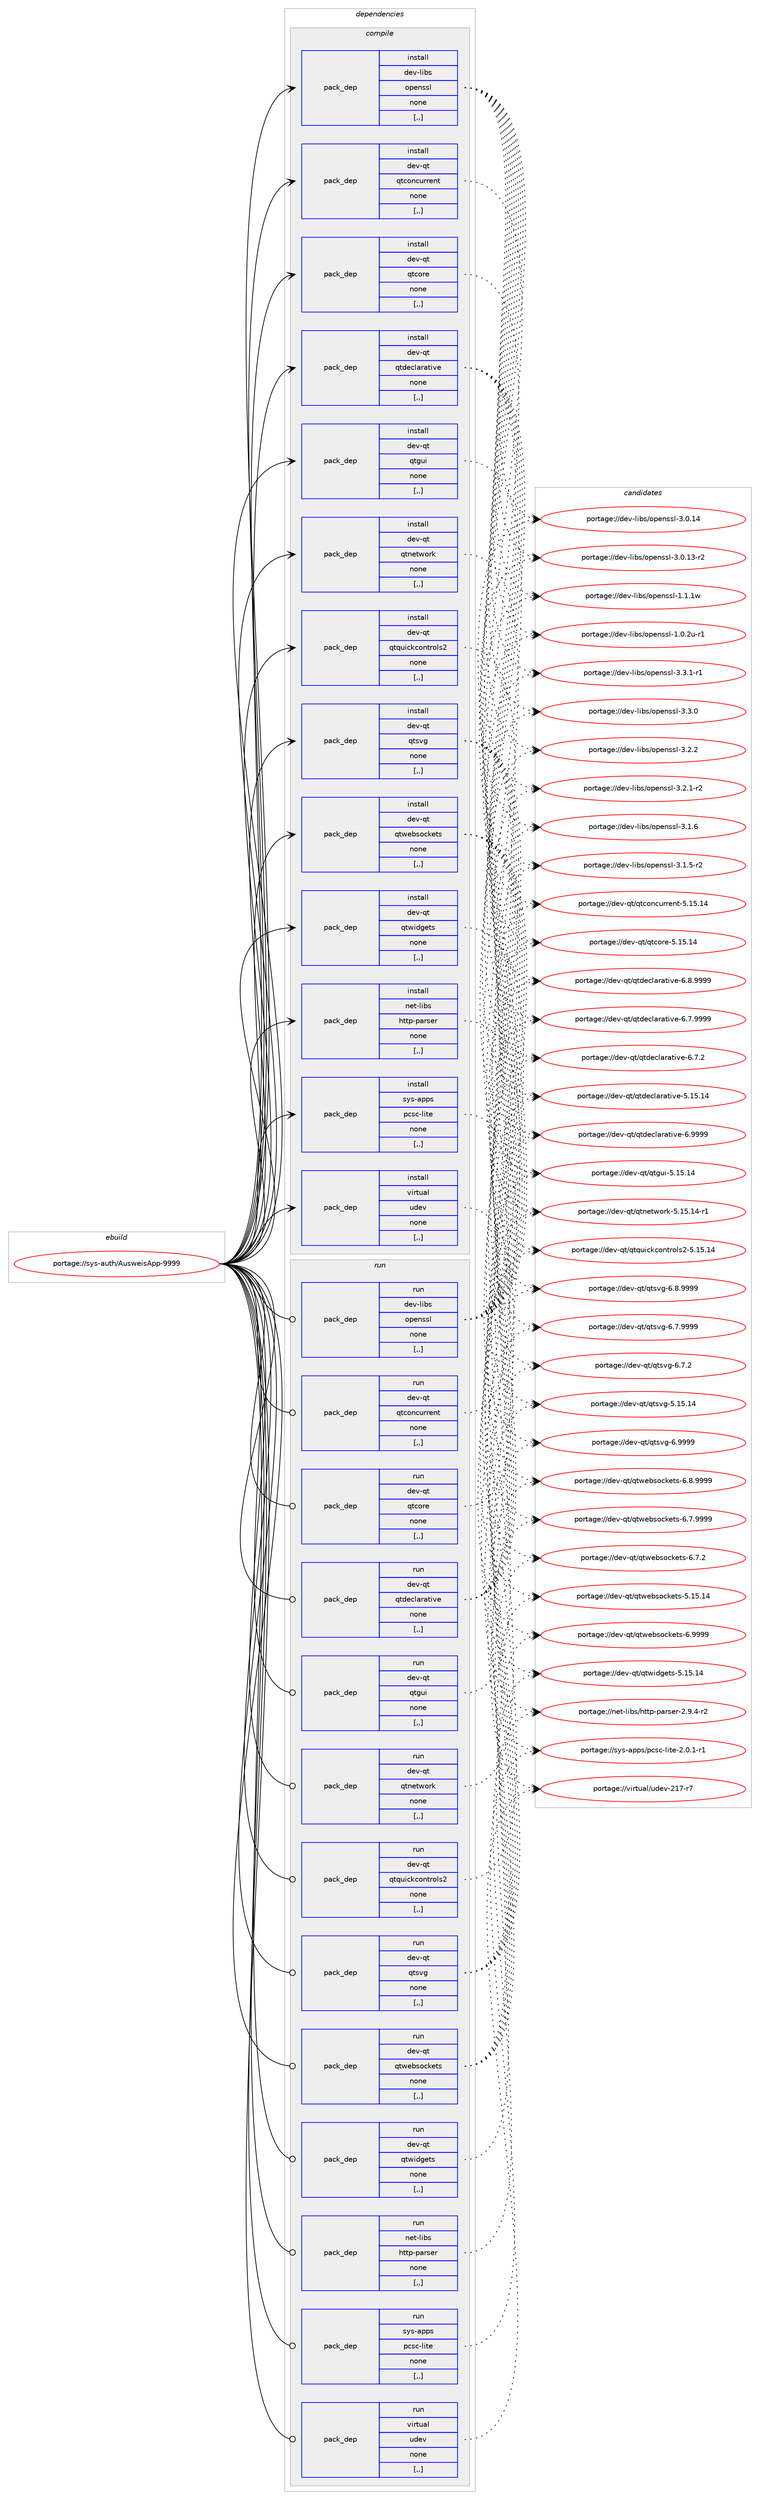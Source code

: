 digraph prolog {

# *************
# Graph options
# *************

newrank=true;
concentrate=true;
compound=true;
graph [rankdir=LR,fontname=Helvetica,fontsize=10,ranksep=1.5];#, ranksep=2.5, nodesep=0.2];
edge  [arrowhead=vee];
node  [fontname=Helvetica,fontsize=10];

# **********
# The ebuild
# **********

subgraph cluster_leftcol {
color=gray;
label=<<i>ebuild</i>>;
id [label="portage://sys-auth/AusweisApp-9999", color=red, width=4, href="../sys-auth/AusweisApp-9999.svg"];
}

# ****************
# The dependencies
# ****************

subgraph cluster_midcol {
color=gray;
label=<<i>dependencies</i>>;
subgraph cluster_compile {
fillcolor="#eeeeee";
style=filled;
label=<<i>compile</i>>;
subgraph pack310313 {
dependency426334 [label=<<TABLE BORDER="0" CELLBORDER="1" CELLSPACING="0" CELLPADDING="4" WIDTH="220"><TR><TD ROWSPAN="6" CELLPADDING="30">pack_dep</TD></TR><TR><TD WIDTH="110">install</TD></TR><TR><TD>dev-libs</TD></TR><TR><TD>openssl</TD></TR><TR><TD>none</TD></TR><TR><TD>[,,]</TD></TR></TABLE>>, shape=none, color=blue];
}
id:e -> dependency426334:w [weight=20,style="solid",arrowhead="vee"];
subgraph pack310314 {
dependency426335 [label=<<TABLE BORDER="0" CELLBORDER="1" CELLSPACING="0" CELLPADDING="4" WIDTH="220"><TR><TD ROWSPAN="6" CELLPADDING="30">pack_dep</TD></TR><TR><TD WIDTH="110">install</TD></TR><TR><TD>dev-qt</TD></TR><TR><TD>qtconcurrent</TD></TR><TR><TD>none</TD></TR><TR><TD>[,,]</TD></TR></TABLE>>, shape=none, color=blue];
}
id:e -> dependency426335:w [weight=20,style="solid",arrowhead="vee"];
subgraph pack310315 {
dependency426336 [label=<<TABLE BORDER="0" CELLBORDER="1" CELLSPACING="0" CELLPADDING="4" WIDTH="220"><TR><TD ROWSPAN="6" CELLPADDING="30">pack_dep</TD></TR><TR><TD WIDTH="110">install</TD></TR><TR><TD>dev-qt</TD></TR><TR><TD>qtcore</TD></TR><TR><TD>none</TD></TR><TR><TD>[,,]</TD></TR></TABLE>>, shape=none, color=blue];
}
id:e -> dependency426336:w [weight=20,style="solid",arrowhead="vee"];
subgraph pack310316 {
dependency426337 [label=<<TABLE BORDER="0" CELLBORDER="1" CELLSPACING="0" CELLPADDING="4" WIDTH="220"><TR><TD ROWSPAN="6" CELLPADDING="30">pack_dep</TD></TR><TR><TD WIDTH="110">install</TD></TR><TR><TD>dev-qt</TD></TR><TR><TD>qtdeclarative</TD></TR><TR><TD>none</TD></TR><TR><TD>[,,]</TD></TR></TABLE>>, shape=none, color=blue];
}
id:e -> dependency426337:w [weight=20,style="solid",arrowhead="vee"];
subgraph pack310317 {
dependency426338 [label=<<TABLE BORDER="0" CELLBORDER="1" CELLSPACING="0" CELLPADDING="4" WIDTH="220"><TR><TD ROWSPAN="6" CELLPADDING="30">pack_dep</TD></TR><TR><TD WIDTH="110">install</TD></TR><TR><TD>dev-qt</TD></TR><TR><TD>qtgui</TD></TR><TR><TD>none</TD></TR><TR><TD>[,,]</TD></TR></TABLE>>, shape=none, color=blue];
}
id:e -> dependency426338:w [weight=20,style="solid",arrowhead="vee"];
subgraph pack310318 {
dependency426339 [label=<<TABLE BORDER="0" CELLBORDER="1" CELLSPACING="0" CELLPADDING="4" WIDTH="220"><TR><TD ROWSPAN="6" CELLPADDING="30">pack_dep</TD></TR><TR><TD WIDTH="110">install</TD></TR><TR><TD>dev-qt</TD></TR><TR><TD>qtnetwork</TD></TR><TR><TD>none</TD></TR><TR><TD>[,,]</TD></TR></TABLE>>, shape=none, color=blue];
}
id:e -> dependency426339:w [weight=20,style="solid",arrowhead="vee"];
subgraph pack310319 {
dependency426340 [label=<<TABLE BORDER="0" CELLBORDER="1" CELLSPACING="0" CELLPADDING="4" WIDTH="220"><TR><TD ROWSPAN="6" CELLPADDING="30">pack_dep</TD></TR><TR><TD WIDTH="110">install</TD></TR><TR><TD>dev-qt</TD></TR><TR><TD>qtquickcontrols2</TD></TR><TR><TD>none</TD></TR><TR><TD>[,,]</TD></TR></TABLE>>, shape=none, color=blue];
}
id:e -> dependency426340:w [weight=20,style="solid",arrowhead="vee"];
subgraph pack310320 {
dependency426341 [label=<<TABLE BORDER="0" CELLBORDER="1" CELLSPACING="0" CELLPADDING="4" WIDTH="220"><TR><TD ROWSPAN="6" CELLPADDING="30">pack_dep</TD></TR><TR><TD WIDTH="110">install</TD></TR><TR><TD>dev-qt</TD></TR><TR><TD>qtsvg</TD></TR><TR><TD>none</TD></TR><TR><TD>[,,]</TD></TR></TABLE>>, shape=none, color=blue];
}
id:e -> dependency426341:w [weight=20,style="solid",arrowhead="vee"];
subgraph pack310321 {
dependency426342 [label=<<TABLE BORDER="0" CELLBORDER="1" CELLSPACING="0" CELLPADDING="4" WIDTH="220"><TR><TD ROWSPAN="6" CELLPADDING="30">pack_dep</TD></TR><TR><TD WIDTH="110">install</TD></TR><TR><TD>dev-qt</TD></TR><TR><TD>qtwebsockets</TD></TR><TR><TD>none</TD></TR><TR><TD>[,,]</TD></TR></TABLE>>, shape=none, color=blue];
}
id:e -> dependency426342:w [weight=20,style="solid",arrowhead="vee"];
subgraph pack310322 {
dependency426343 [label=<<TABLE BORDER="0" CELLBORDER="1" CELLSPACING="0" CELLPADDING="4" WIDTH="220"><TR><TD ROWSPAN="6" CELLPADDING="30">pack_dep</TD></TR><TR><TD WIDTH="110">install</TD></TR><TR><TD>dev-qt</TD></TR><TR><TD>qtwidgets</TD></TR><TR><TD>none</TD></TR><TR><TD>[,,]</TD></TR></TABLE>>, shape=none, color=blue];
}
id:e -> dependency426343:w [weight=20,style="solid",arrowhead="vee"];
subgraph pack310323 {
dependency426344 [label=<<TABLE BORDER="0" CELLBORDER="1" CELLSPACING="0" CELLPADDING="4" WIDTH="220"><TR><TD ROWSPAN="6" CELLPADDING="30">pack_dep</TD></TR><TR><TD WIDTH="110">install</TD></TR><TR><TD>net-libs</TD></TR><TR><TD>http-parser</TD></TR><TR><TD>none</TD></TR><TR><TD>[,,]</TD></TR></TABLE>>, shape=none, color=blue];
}
id:e -> dependency426344:w [weight=20,style="solid",arrowhead="vee"];
subgraph pack310324 {
dependency426345 [label=<<TABLE BORDER="0" CELLBORDER="1" CELLSPACING="0" CELLPADDING="4" WIDTH="220"><TR><TD ROWSPAN="6" CELLPADDING="30">pack_dep</TD></TR><TR><TD WIDTH="110">install</TD></TR><TR><TD>sys-apps</TD></TR><TR><TD>pcsc-lite</TD></TR><TR><TD>none</TD></TR><TR><TD>[,,]</TD></TR></TABLE>>, shape=none, color=blue];
}
id:e -> dependency426345:w [weight=20,style="solid",arrowhead="vee"];
subgraph pack310325 {
dependency426346 [label=<<TABLE BORDER="0" CELLBORDER="1" CELLSPACING="0" CELLPADDING="4" WIDTH="220"><TR><TD ROWSPAN="6" CELLPADDING="30">pack_dep</TD></TR><TR><TD WIDTH="110">install</TD></TR><TR><TD>virtual</TD></TR><TR><TD>udev</TD></TR><TR><TD>none</TD></TR><TR><TD>[,,]</TD></TR></TABLE>>, shape=none, color=blue];
}
id:e -> dependency426346:w [weight=20,style="solid",arrowhead="vee"];
}
subgraph cluster_compileandrun {
fillcolor="#eeeeee";
style=filled;
label=<<i>compile and run</i>>;
}
subgraph cluster_run {
fillcolor="#eeeeee";
style=filled;
label=<<i>run</i>>;
subgraph pack310326 {
dependency426347 [label=<<TABLE BORDER="0" CELLBORDER="1" CELLSPACING="0" CELLPADDING="4" WIDTH="220"><TR><TD ROWSPAN="6" CELLPADDING="30">pack_dep</TD></TR><TR><TD WIDTH="110">run</TD></TR><TR><TD>dev-libs</TD></TR><TR><TD>openssl</TD></TR><TR><TD>none</TD></TR><TR><TD>[,,]</TD></TR></TABLE>>, shape=none, color=blue];
}
id:e -> dependency426347:w [weight=20,style="solid",arrowhead="odot"];
subgraph pack310327 {
dependency426348 [label=<<TABLE BORDER="0" CELLBORDER="1" CELLSPACING="0" CELLPADDING="4" WIDTH="220"><TR><TD ROWSPAN="6" CELLPADDING="30">pack_dep</TD></TR><TR><TD WIDTH="110">run</TD></TR><TR><TD>dev-qt</TD></TR><TR><TD>qtconcurrent</TD></TR><TR><TD>none</TD></TR><TR><TD>[,,]</TD></TR></TABLE>>, shape=none, color=blue];
}
id:e -> dependency426348:w [weight=20,style="solid",arrowhead="odot"];
subgraph pack310328 {
dependency426349 [label=<<TABLE BORDER="0" CELLBORDER="1" CELLSPACING="0" CELLPADDING="4" WIDTH="220"><TR><TD ROWSPAN="6" CELLPADDING="30">pack_dep</TD></TR><TR><TD WIDTH="110">run</TD></TR><TR><TD>dev-qt</TD></TR><TR><TD>qtcore</TD></TR><TR><TD>none</TD></TR><TR><TD>[,,]</TD></TR></TABLE>>, shape=none, color=blue];
}
id:e -> dependency426349:w [weight=20,style="solid",arrowhead="odot"];
subgraph pack310329 {
dependency426350 [label=<<TABLE BORDER="0" CELLBORDER="1" CELLSPACING="0" CELLPADDING="4" WIDTH="220"><TR><TD ROWSPAN="6" CELLPADDING="30">pack_dep</TD></TR><TR><TD WIDTH="110">run</TD></TR><TR><TD>dev-qt</TD></TR><TR><TD>qtdeclarative</TD></TR><TR><TD>none</TD></TR><TR><TD>[,,]</TD></TR></TABLE>>, shape=none, color=blue];
}
id:e -> dependency426350:w [weight=20,style="solid",arrowhead="odot"];
subgraph pack310330 {
dependency426351 [label=<<TABLE BORDER="0" CELLBORDER="1" CELLSPACING="0" CELLPADDING="4" WIDTH="220"><TR><TD ROWSPAN="6" CELLPADDING="30">pack_dep</TD></TR><TR><TD WIDTH="110">run</TD></TR><TR><TD>dev-qt</TD></TR><TR><TD>qtgui</TD></TR><TR><TD>none</TD></TR><TR><TD>[,,]</TD></TR></TABLE>>, shape=none, color=blue];
}
id:e -> dependency426351:w [weight=20,style="solid",arrowhead="odot"];
subgraph pack310331 {
dependency426352 [label=<<TABLE BORDER="0" CELLBORDER="1" CELLSPACING="0" CELLPADDING="4" WIDTH="220"><TR><TD ROWSPAN="6" CELLPADDING="30">pack_dep</TD></TR><TR><TD WIDTH="110">run</TD></TR><TR><TD>dev-qt</TD></TR><TR><TD>qtnetwork</TD></TR><TR><TD>none</TD></TR><TR><TD>[,,]</TD></TR></TABLE>>, shape=none, color=blue];
}
id:e -> dependency426352:w [weight=20,style="solid",arrowhead="odot"];
subgraph pack310332 {
dependency426353 [label=<<TABLE BORDER="0" CELLBORDER="1" CELLSPACING="0" CELLPADDING="4" WIDTH="220"><TR><TD ROWSPAN="6" CELLPADDING="30">pack_dep</TD></TR><TR><TD WIDTH="110">run</TD></TR><TR><TD>dev-qt</TD></TR><TR><TD>qtquickcontrols2</TD></TR><TR><TD>none</TD></TR><TR><TD>[,,]</TD></TR></TABLE>>, shape=none, color=blue];
}
id:e -> dependency426353:w [weight=20,style="solid",arrowhead="odot"];
subgraph pack310333 {
dependency426354 [label=<<TABLE BORDER="0" CELLBORDER="1" CELLSPACING="0" CELLPADDING="4" WIDTH="220"><TR><TD ROWSPAN="6" CELLPADDING="30">pack_dep</TD></TR><TR><TD WIDTH="110">run</TD></TR><TR><TD>dev-qt</TD></TR><TR><TD>qtsvg</TD></TR><TR><TD>none</TD></TR><TR><TD>[,,]</TD></TR></TABLE>>, shape=none, color=blue];
}
id:e -> dependency426354:w [weight=20,style="solid",arrowhead="odot"];
subgraph pack310334 {
dependency426355 [label=<<TABLE BORDER="0" CELLBORDER="1" CELLSPACING="0" CELLPADDING="4" WIDTH="220"><TR><TD ROWSPAN="6" CELLPADDING="30">pack_dep</TD></TR><TR><TD WIDTH="110">run</TD></TR><TR><TD>dev-qt</TD></TR><TR><TD>qtwebsockets</TD></TR><TR><TD>none</TD></TR><TR><TD>[,,]</TD></TR></TABLE>>, shape=none, color=blue];
}
id:e -> dependency426355:w [weight=20,style="solid",arrowhead="odot"];
subgraph pack310335 {
dependency426356 [label=<<TABLE BORDER="0" CELLBORDER="1" CELLSPACING="0" CELLPADDING="4" WIDTH="220"><TR><TD ROWSPAN="6" CELLPADDING="30">pack_dep</TD></TR><TR><TD WIDTH="110">run</TD></TR><TR><TD>dev-qt</TD></TR><TR><TD>qtwidgets</TD></TR><TR><TD>none</TD></TR><TR><TD>[,,]</TD></TR></TABLE>>, shape=none, color=blue];
}
id:e -> dependency426356:w [weight=20,style="solid",arrowhead="odot"];
subgraph pack310336 {
dependency426357 [label=<<TABLE BORDER="0" CELLBORDER="1" CELLSPACING="0" CELLPADDING="4" WIDTH="220"><TR><TD ROWSPAN="6" CELLPADDING="30">pack_dep</TD></TR><TR><TD WIDTH="110">run</TD></TR><TR><TD>net-libs</TD></TR><TR><TD>http-parser</TD></TR><TR><TD>none</TD></TR><TR><TD>[,,]</TD></TR></TABLE>>, shape=none, color=blue];
}
id:e -> dependency426357:w [weight=20,style="solid",arrowhead="odot"];
subgraph pack310337 {
dependency426358 [label=<<TABLE BORDER="0" CELLBORDER="1" CELLSPACING="0" CELLPADDING="4" WIDTH="220"><TR><TD ROWSPAN="6" CELLPADDING="30">pack_dep</TD></TR><TR><TD WIDTH="110">run</TD></TR><TR><TD>sys-apps</TD></TR><TR><TD>pcsc-lite</TD></TR><TR><TD>none</TD></TR><TR><TD>[,,]</TD></TR></TABLE>>, shape=none, color=blue];
}
id:e -> dependency426358:w [weight=20,style="solid",arrowhead="odot"];
subgraph pack310338 {
dependency426359 [label=<<TABLE BORDER="0" CELLBORDER="1" CELLSPACING="0" CELLPADDING="4" WIDTH="220"><TR><TD ROWSPAN="6" CELLPADDING="30">pack_dep</TD></TR><TR><TD WIDTH="110">run</TD></TR><TR><TD>virtual</TD></TR><TR><TD>udev</TD></TR><TR><TD>none</TD></TR><TR><TD>[,,]</TD></TR></TABLE>>, shape=none, color=blue];
}
id:e -> dependency426359:w [weight=20,style="solid",arrowhead="odot"];
}
}

# **************
# The candidates
# **************

subgraph cluster_choices {
rank=same;
color=gray;
label=<<i>candidates</i>>;

subgraph choice310313 {
color=black;
nodesep=1;
choice1001011184510810598115471111121011101151151084551465146494511449 [label="portage://dev-libs/openssl-3.3.1-r1", color=red, width=4,href="../dev-libs/openssl-3.3.1-r1.svg"];
choice100101118451081059811547111112101110115115108455146514648 [label="portage://dev-libs/openssl-3.3.0", color=red, width=4,href="../dev-libs/openssl-3.3.0.svg"];
choice100101118451081059811547111112101110115115108455146504650 [label="portage://dev-libs/openssl-3.2.2", color=red, width=4,href="../dev-libs/openssl-3.2.2.svg"];
choice1001011184510810598115471111121011101151151084551465046494511450 [label="portage://dev-libs/openssl-3.2.1-r2", color=red, width=4,href="../dev-libs/openssl-3.2.1-r2.svg"];
choice100101118451081059811547111112101110115115108455146494654 [label="portage://dev-libs/openssl-3.1.6", color=red, width=4,href="../dev-libs/openssl-3.1.6.svg"];
choice1001011184510810598115471111121011101151151084551464946534511450 [label="portage://dev-libs/openssl-3.1.5-r2", color=red, width=4,href="../dev-libs/openssl-3.1.5-r2.svg"];
choice10010111845108105981154711111210111011511510845514648464952 [label="portage://dev-libs/openssl-3.0.14", color=red, width=4,href="../dev-libs/openssl-3.0.14.svg"];
choice100101118451081059811547111112101110115115108455146484649514511450 [label="portage://dev-libs/openssl-3.0.13-r2", color=red, width=4,href="../dev-libs/openssl-3.0.13-r2.svg"];
choice100101118451081059811547111112101110115115108454946494649119 [label="portage://dev-libs/openssl-1.1.1w", color=red, width=4,href="../dev-libs/openssl-1.1.1w.svg"];
choice1001011184510810598115471111121011101151151084549464846501174511449 [label="portage://dev-libs/openssl-1.0.2u-r1", color=red, width=4,href="../dev-libs/openssl-1.0.2u-r1.svg"];
dependency426334:e -> choice1001011184510810598115471111121011101151151084551465146494511449:w [style=dotted,weight="100"];
dependency426334:e -> choice100101118451081059811547111112101110115115108455146514648:w [style=dotted,weight="100"];
dependency426334:e -> choice100101118451081059811547111112101110115115108455146504650:w [style=dotted,weight="100"];
dependency426334:e -> choice1001011184510810598115471111121011101151151084551465046494511450:w [style=dotted,weight="100"];
dependency426334:e -> choice100101118451081059811547111112101110115115108455146494654:w [style=dotted,weight="100"];
dependency426334:e -> choice1001011184510810598115471111121011101151151084551464946534511450:w [style=dotted,weight="100"];
dependency426334:e -> choice10010111845108105981154711111210111011511510845514648464952:w [style=dotted,weight="100"];
dependency426334:e -> choice100101118451081059811547111112101110115115108455146484649514511450:w [style=dotted,weight="100"];
dependency426334:e -> choice100101118451081059811547111112101110115115108454946494649119:w [style=dotted,weight="100"];
dependency426334:e -> choice1001011184510810598115471111121011101151151084549464846501174511449:w [style=dotted,weight="100"];
}
subgraph choice310314 {
color=black;
nodesep=1;
choice100101118451131164711311699111110991171141141011101164553464953464952 [label="portage://dev-qt/qtconcurrent-5.15.14", color=red, width=4,href="../dev-qt/qtconcurrent-5.15.14.svg"];
dependency426335:e -> choice100101118451131164711311699111110991171141141011101164553464953464952:w [style=dotted,weight="100"];
}
subgraph choice310315 {
color=black;
nodesep=1;
choice1001011184511311647113116991111141014553464953464952 [label="portage://dev-qt/qtcore-5.15.14", color=red, width=4,href="../dev-qt/qtcore-5.15.14.svg"];
dependency426336:e -> choice1001011184511311647113116991111141014553464953464952:w [style=dotted,weight="100"];
}
subgraph choice310316 {
color=black;
nodesep=1;
choice100101118451131164711311610010199108971149711610511810145544657575757 [label="portage://dev-qt/qtdeclarative-6.9999", color=red, width=4,href="../dev-qt/qtdeclarative-6.9999.svg"];
choice1001011184511311647113116100101991089711497116105118101455446564657575757 [label="portage://dev-qt/qtdeclarative-6.8.9999", color=red, width=4,href="../dev-qt/qtdeclarative-6.8.9999.svg"];
choice1001011184511311647113116100101991089711497116105118101455446554657575757 [label="portage://dev-qt/qtdeclarative-6.7.9999", color=red, width=4,href="../dev-qt/qtdeclarative-6.7.9999.svg"];
choice1001011184511311647113116100101991089711497116105118101455446554650 [label="portage://dev-qt/qtdeclarative-6.7.2", color=red, width=4,href="../dev-qt/qtdeclarative-6.7.2.svg"];
choice10010111845113116471131161001019910897114971161051181014553464953464952 [label="portage://dev-qt/qtdeclarative-5.15.14", color=red, width=4,href="../dev-qt/qtdeclarative-5.15.14.svg"];
dependency426337:e -> choice100101118451131164711311610010199108971149711610511810145544657575757:w [style=dotted,weight="100"];
dependency426337:e -> choice1001011184511311647113116100101991089711497116105118101455446564657575757:w [style=dotted,weight="100"];
dependency426337:e -> choice1001011184511311647113116100101991089711497116105118101455446554657575757:w [style=dotted,weight="100"];
dependency426337:e -> choice1001011184511311647113116100101991089711497116105118101455446554650:w [style=dotted,weight="100"];
dependency426337:e -> choice10010111845113116471131161001019910897114971161051181014553464953464952:w [style=dotted,weight="100"];
}
subgraph choice310317 {
color=black;
nodesep=1;
choice10010111845113116471131161031171054553464953464952 [label="portage://dev-qt/qtgui-5.15.14", color=red, width=4,href="../dev-qt/qtgui-5.15.14.svg"];
dependency426338:e -> choice10010111845113116471131161031171054553464953464952:w [style=dotted,weight="100"];
}
subgraph choice310318 {
color=black;
nodesep=1;
choice100101118451131164711311611010111611911111410745534649534649524511449 [label="portage://dev-qt/qtnetwork-5.15.14-r1", color=red, width=4,href="../dev-qt/qtnetwork-5.15.14-r1.svg"];
dependency426339:e -> choice100101118451131164711311611010111611911111410745534649534649524511449:w [style=dotted,weight="100"];
}
subgraph choice310319 {
color=black;
nodesep=1;
choice10010111845113116471131161131171059910799111110116114111108115504553464953464952 [label="portage://dev-qt/qtquickcontrols2-5.15.14", color=red, width=4,href="../dev-qt/qtquickcontrols2-5.15.14.svg"];
dependency426340:e -> choice10010111845113116471131161131171059910799111110116114111108115504553464953464952:w [style=dotted,weight="100"];
}
subgraph choice310320 {
color=black;
nodesep=1;
choice100101118451131164711311611511810345544657575757 [label="portage://dev-qt/qtsvg-6.9999", color=red, width=4,href="../dev-qt/qtsvg-6.9999.svg"];
choice1001011184511311647113116115118103455446564657575757 [label="portage://dev-qt/qtsvg-6.8.9999", color=red, width=4,href="../dev-qt/qtsvg-6.8.9999.svg"];
choice1001011184511311647113116115118103455446554657575757 [label="portage://dev-qt/qtsvg-6.7.9999", color=red, width=4,href="../dev-qt/qtsvg-6.7.9999.svg"];
choice1001011184511311647113116115118103455446554650 [label="portage://dev-qt/qtsvg-6.7.2", color=red, width=4,href="../dev-qt/qtsvg-6.7.2.svg"];
choice10010111845113116471131161151181034553464953464952 [label="portage://dev-qt/qtsvg-5.15.14", color=red, width=4,href="../dev-qt/qtsvg-5.15.14.svg"];
dependency426341:e -> choice100101118451131164711311611511810345544657575757:w [style=dotted,weight="100"];
dependency426341:e -> choice1001011184511311647113116115118103455446564657575757:w [style=dotted,weight="100"];
dependency426341:e -> choice1001011184511311647113116115118103455446554657575757:w [style=dotted,weight="100"];
dependency426341:e -> choice1001011184511311647113116115118103455446554650:w [style=dotted,weight="100"];
dependency426341:e -> choice10010111845113116471131161151181034553464953464952:w [style=dotted,weight="100"];
}
subgraph choice310321 {
color=black;
nodesep=1;
choice1001011184511311647113116119101981151119910710111611545544657575757 [label="portage://dev-qt/qtwebsockets-6.9999", color=red, width=4,href="../dev-qt/qtwebsockets-6.9999.svg"];
choice10010111845113116471131161191019811511199107101116115455446564657575757 [label="portage://dev-qt/qtwebsockets-6.8.9999", color=red, width=4,href="../dev-qt/qtwebsockets-6.8.9999.svg"];
choice10010111845113116471131161191019811511199107101116115455446554657575757 [label="portage://dev-qt/qtwebsockets-6.7.9999", color=red, width=4,href="../dev-qt/qtwebsockets-6.7.9999.svg"];
choice10010111845113116471131161191019811511199107101116115455446554650 [label="portage://dev-qt/qtwebsockets-6.7.2", color=red, width=4,href="../dev-qt/qtwebsockets-6.7.2.svg"];
choice100101118451131164711311611910198115111991071011161154553464953464952 [label="portage://dev-qt/qtwebsockets-5.15.14", color=red, width=4,href="../dev-qt/qtwebsockets-5.15.14.svg"];
dependency426342:e -> choice1001011184511311647113116119101981151119910710111611545544657575757:w [style=dotted,weight="100"];
dependency426342:e -> choice10010111845113116471131161191019811511199107101116115455446564657575757:w [style=dotted,weight="100"];
dependency426342:e -> choice10010111845113116471131161191019811511199107101116115455446554657575757:w [style=dotted,weight="100"];
dependency426342:e -> choice10010111845113116471131161191019811511199107101116115455446554650:w [style=dotted,weight="100"];
dependency426342:e -> choice100101118451131164711311611910198115111991071011161154553464953464952:w [style=dotted,weight="100"];
}
subgraph choice310322 {
color=black;
nodesep=1;
choice10010111845113116471131161191051001031011161154553464953464952 [label="portage://dev-qt/qtwidgets-5.15.14", color=red, width=4,href="../dev-qt/qtwidgets-5.15.14.svg"];
dependency426343:e -> choice10010111845113116471131161191051001031011161154553464953464952:w [style=dotted,weight="100"];
}
subgraph choice310323 {
color=black;
nodesep=1;
choice11010111645108105981154710411611611245112971141151011144550465746524511450 [label="portage://net-libs/http-parser-2.9.4-r2", color=red, width=4,href="../net-libs/http-parser-2.9.4-r2.svg"];
dependency426344:e -> choice11010111645108105981154710411611611245112971141151011144550465746524511450:w [style=dotted,weight="100"];
}
subgraph choice310324 {
color=black;
nodesep=1;
choice1151211154597112112115471129911599451081051161014550464846494511449 [label="portage://sys-apps/pcsc-lite-2.0.1-r1", color=red, width=4,href="../sys-apps/pcsc-lite-2.0.1-r1.svg"];
dependency426345:e -> choice1151211154597112112115471129911599451081051161014550464846494511449:w [style=dotted,weight="100"];
}
subgraph choice310325 {
color=black;
nodesep=1;
choice1181051141161179710847117100101118455049554511455 [label="portage://virtual/udev-217-r7", color=red, width=4,href="../virtual/udev-217-r7.svg"];
dependency426346:e -> choice1181051141161179710847117100101118455049554511455:w [style=dotted,weight="100"];
}
subgraph choice310326 {
color=black;
nodesep=1;
choice1001011184510810598115471111121011101151151084551465146494511449 [label="portage://dev-libs/openssl-3.3.1-r1", color=red, width=4,href="../dev-libs/openssl-3.3.1-r1.svg"];
choice100101118451081059811547111112101110115115108455146514648 [label="portage://dev-libs/openssl-3.3.0", color=red, width=4,href="../dev-libs/openssl-3.3.0.svg"];
choice100101118451081059811547111112101110115115108455146504650 [label="portage://dev-libs/openssl-3.2.2", color=red, width=4,href="../dev-libs/openssl-3.2.2.svg"];
choice1001011184510810598115471111121011101151151084551465046494511450 [label="portage://dev-libs/openssl-3.2.1-r2", color=red, width=4,href="../dev-libs/openssl-3.2.1-r2.svg"];
choice100101118451081059811547111112101110115115108455146494654 [label="portage://dev-libs/openssl-3.1.6", color=red, width=4,href="../dev-libs/openssl-3.1.6.svg"];
choice1001011184510810598115471111121011101151151084551464946534511450 [label="portage://dev-libs/openssl-3.1.5-r2", color=red, width=4,href="../dev-libs/openssl-3.1.5-r2.svg"];
choice10010111845108105981154711111210111011511510845514648464952 [label="portage://dev-libs/openssl-3.0.14", color=red, width=4,href="../dev-libs/openssl-3.0.14.svg"];
choice100101118451081059811547111112101110115115108455146484649514511450 [label="portage://dev-libs/openssl-3.0.13-r2", color=red, width=4,href="../dev-libs/openssl-3.0.13-r2.svg"];
choice100101118451081059811547111112101110115115108454946494649119 [label="portage://dev-libs/openssl-1.1.1w", color=red, width=4,href="../dev-libs/openssl-1.1.1w.svg"];
choice1001011184510810598115471111121011101151151084549464846501174511449 [label="portage://dev-libs/openssl-1.0.2u-r1", color=red, width=4,href="../dev-libs/openssl-1.0.2u-r1.svg"];
dependency426347:e -> choice1001011184510810598115471111121011101151151084551465146494511449:w [style=dotted,weight="100"];
dependency426347:e -> choice100101118451081059811547111112101110115115108455146514648:w [style=dotted,weight="100"];
dependency426347:e -> choice100101118451081059811547111112101110115115108455146504650:w [style=dotted,weight="100"];
dependency426347:e -> choice1001011184510810598115471111121011101151151084551465046494511450:w [style=dotted,weight="100"];
dependency426347:e -> choice100101118451081059811547111112101110115115108455146494654:w [style=dotted,weight="100"];
dependency426347:e -> choice1001011184510810598115471111121011101151151084551464946534511450:w [style=dotted,weight="100"];
dependency426347:e -> choice10010111845108105981154711111210111011511510845514648464952:w [style=dotted,weight="100"];
dependency426347:e -> choice100101118451081059811547111112101110115115108455146484649514511450:w [style=dotted,weight="100"];
dependency426347:e -> choice100101118451081059811547111112101110115115108454946494649119:w [style=dotted,weight="100"];
dependency426347:e -> choice1001011184510810598115471111121011101151151084549464846501174511449:w [style=dotted,weight="100"];
}
subgraph choice310327 {
color=black;
nodesep=1;
choice100101118451131164711311699111110991171141141011101164553464953464952 [label="portage://dev-qt/qtconcurrent-5.15.14", color=red, width=4,href="../dev-qt/qtconcurrent-5.15.14.svg"];
dependency426348:e -> choice100101118451131164711311699111110991171141141011101164553464953464952:w [style=dotted,weight="100"];
}
subgraph choice310328 {
color=black;
nodesep=1;
choice1001011184511311647113116991111141014553464953464952 [label="portage://dev-qt/qtcore-5.15.14", color=red, width=4,href="../dev-qt/qtcore-5.15.14.svg"];
dependency426349:e -> choice1001011184511311647113116991111141014553464953464952:w [style=dotted,weight="100"];
}
subgraph choice310329 {
color=black;
nodesep=1;
choice100101118451131164711311610010199108971149711610511810145544657575757 [label="portage://dev-qt/qtdeclarative-6.9999", color=red, width=4,href="../dev-qt/qtdeclarative-6.9999.svg"];
choice1001011184511311647113116100101991089711497116105118101455446564657575757 [label="portage://dev-qt/qtdeclarative-6.8.9999", color=red, width=4,href="../dev-qt/qtdeclarative-6.8.9999.svg"];
choice1001011184511311647113116100101991089711497116105118101455446554657575757 [label="portage://dev-qt/qtdeclarative-6.7.9999", color=red, width=4,href="../dev-qt/qtdeclarative-6.7.9999.svg"];
choice1001011184511311647113116100101991089711497116105118101455446554650 [label="portage://dev-qt/qtdeclarative-6.7.2", color=red, width=4,href="../dev-qt/qtdeclarative-6.7.2.svg"];
choice10010111845113116471131161001019910897114971161051181014553464953464952 [label="portage://dev-qt/qtdeclarative-5.15.14", color=red, width=4,href="../dev-qt/qtdeclarative-5.15.14.svg"];
dependency426350:e -> choice100101118451131164711311610010199108971149711610511810145544657575757:w [style=dotted,weight="100"];
dependency426350:e -> choice1001011184511311647113116100101991089711497116105118101455446564657575757:w [style=dotted,weight="100"];
dependency426350:e -> choice1001011184511311647113116100101991089711497116105118101455446554657575757:w [style=dotted,weight="100"];
dependency426350:e -> choice1001011184511311647113116100101991089711497116105118101455446554650:w [style=dotted,weight="100"];
dependency426350:e -> choice10010111845113116471131161001019910897114971161051181014553464953464952:w [style=dotted,weight="100"];
}
subgraph choice310330 {
color=black;
nodesep=1;
choice10010111845113116471131161031171054553464953464952 [label="portage://dev-qt/qtgui-5.15.14", color=red, width=4,href="../dev-qt/qtgui-5.15.14.svg"];
dependency426351:e -> choice10010111845113116471131161031171054553464953464952:w [style=dotted,weight="100"];
}
subgraph choice310331 {
color=black;
nodesep=1;
choice100101118451131164711311611010111611911111410745534649534649524511449 [label="portage://dev-qt/qtnetwork-5.15.14-r1", color=red, width=4,href="../dev-qt/qtnetwork-5.15.14-r1.svg"];
dependency426352:e -> choice100101118451131164711311611010111611911111410745534649534649524511449:w [style=dotted,weight="100"];
}
subgraph choice310332 {
color=black;
nodesep=1;
choice10010111845113116471131161131171059910799111110116114111108115504553464953464952 [label="portage://dev-qt/qtquickcontrols2-5.15.14", color=red, width=4,href="../dev-qt/qtquickcontrols2-5.15.14.svg"];
dependency426353:e -> choice10010111845113116471131161131171059910799111110116114111108115504553464953464952:w [style=dotted,weight="100"];
}
subgraph choice310333 {
color=black;
nodesep=1;
choice100101118451131164711311611511810345544657575757 [label="portage://dev-qt/qtsvg-6.9999", color=red, width=4,href="../dev-qt/qtsvg-6.9999.svg"];
choice1001011184511311647113116115118103455446564657575757 [label="portage://dev-qt/qtsvg-6.8.9999", color=red, width=4,href="../dev-qt/qtsvg-6.8.9999.svg"];
choice1001011184511311647113116115118103455446554657575757 [label="portage://dev-qt/qtsvg-6.7.9999", color=red, width=4,href="../dev-qt/qtsvg-6.7.9999.svg"];
choice1001011184511311647113116115118103455446554650 [label="portage://dev-qt/qtsvg-6.7.2", color=red, width=4,href="../dev-qt/qtsvg-6.7.2.svg"];
choice10010111845113116471131161151181034553464953464952 [label="portage://dev-qt/qtsvg-5.15.14", color=red, width=4,href="../dev-qt/qtsvg-5.15.14.svg"];
dependency426354:e -> choice100101118451131164711311611511810345544657575757:w [style=dotted,weight="100"];
dependency426354:e -> choice1001011184511311647113116115118103455446564657575757:w [style=dotted,weight="100"];
dependency426354:e -> choice1001011184511311647113116115118103455446554657575757:w [style=dotted,weight="100"];
dependency426354:e -> choice1001011184511311647113116115118103455446554650:w [style=dotted,weight="100"];
dependency426354:e -> choice10010111845113116471131161151181034553464953464952:w [style=dotted,weight="100"];
}
subgraph choice310334 {
color=black;
nodesep=1;
choice1001011184511311647113116119101981151119910710111611545544657575757 [label="portage://dev-qt/qtwebsockets-6.9999", color=red, width=4,href="../dev-qt/qtwebsockets-6.9999.svg"];
choice10010111845113116471131161191019811511199107101116115455446564657575757 [label="portage://dev-qt/qtwebsockets-6.8.9999", color=red, width=4,href="../dev-qt/qtwebsockets-6.8.9999.svg"];
choice10010111845113116471131161191019811511199107101116115455446554657575757 [label="portage://dev-qt/qtwebsockets-6.7.9999", color=red, width=4,href="../dev-qt/qtwebsockets-6.7.9999.svg"];
choice10010111845113116471131161191019811511199107101116115455446554650 [label="portage://dev-qt/qtwebsockets-6.7.2", color=red, width=4,href="../dev-qt/qtwebsockets-6.7.2.svg"];
choice100101118451131164711311611910198115111991071011161154553464953464952 [label="portage://dev-qt/qtwebsockets-5.15.14", color=red, width=4,href="../dev-qt/qtwebsockets-5.15.14.svg"];
dependency426355:e -> choice1001011184511311647113116119101981151119910710111611545544657575757:w [style=dotted,weight="100"];
dependency426355:e -> choice10010111845113116471131161191019811511199107101116115455446564657575757:w [style=dotted,weight="100"];
dependency426355:e -> choice10010111845113116471131161191019811511199107101116115455446554657575757:w [style=dotted,weight="100"];
dependency426355:e -> choice10010111845113116471131161191019811511199107101116115455446554650:w [style=dotted,weight="100"];
dependency426355:e -> choice100101118451131164711311611910198115111991071011161154553464953464952:w [style=dotted,weight="100"];
}
subgraph choice310335 {
color=black;
nodesep=1;
choice10010111845113116471131161191051001031011161154553464953464952 [label="portage://dev-qt/qtwidgets-5.15.14", color=red, width=4,href="../dev-qt/qtwidgets-5.15.14.svg"];
dependency426356:e -> choice10010111845113116471131161191051001031011161154553464953464952:w [style=dotted,weight="100"];
}
subgraph choice310336 {
color=black;
nodesep=1;
choice11010111645108105981154710411611611245112971141151011144550465746524511450 [label="portage://net-libs/http-parser-2.9.4-r2", color=red, width=4,href="../net-libs/http-parser-2.9.4-r2.svg"];
dependency426357:e -> choice11010111645108105981154710411611611245112971141151011144550465746524511450:w [style=dotted,weight="100"];
}
subgraph choice310337 {
color=black;
nodesep=1;
choice1151211154597112112115471129911599451081051161014550464846494511449 [label="portage://sys-apps/pcsc-lite-2.0.1-r1", color=red, width=4,href="../sys-apps/pcsc-lite-2.0.1-r1.svg"];
dependency426358:e -> choice1151211154597112112115471129911599451081051161014550464846494511449:w [style=dotted,weight="100"];
}
subgraph choice310338 {
color=black;
nodesep=1;
choice1181051141161179710847117100101118455049554511455 [label="portage://virtual/udev-217-r7", color=red, width=4,href="../virtual/udev-217-r7.svg"];
dependency426359:e -> choice1181051141161179710847117100101118455049554511455:w [style=dotted,weight="100"];
}
}

}
